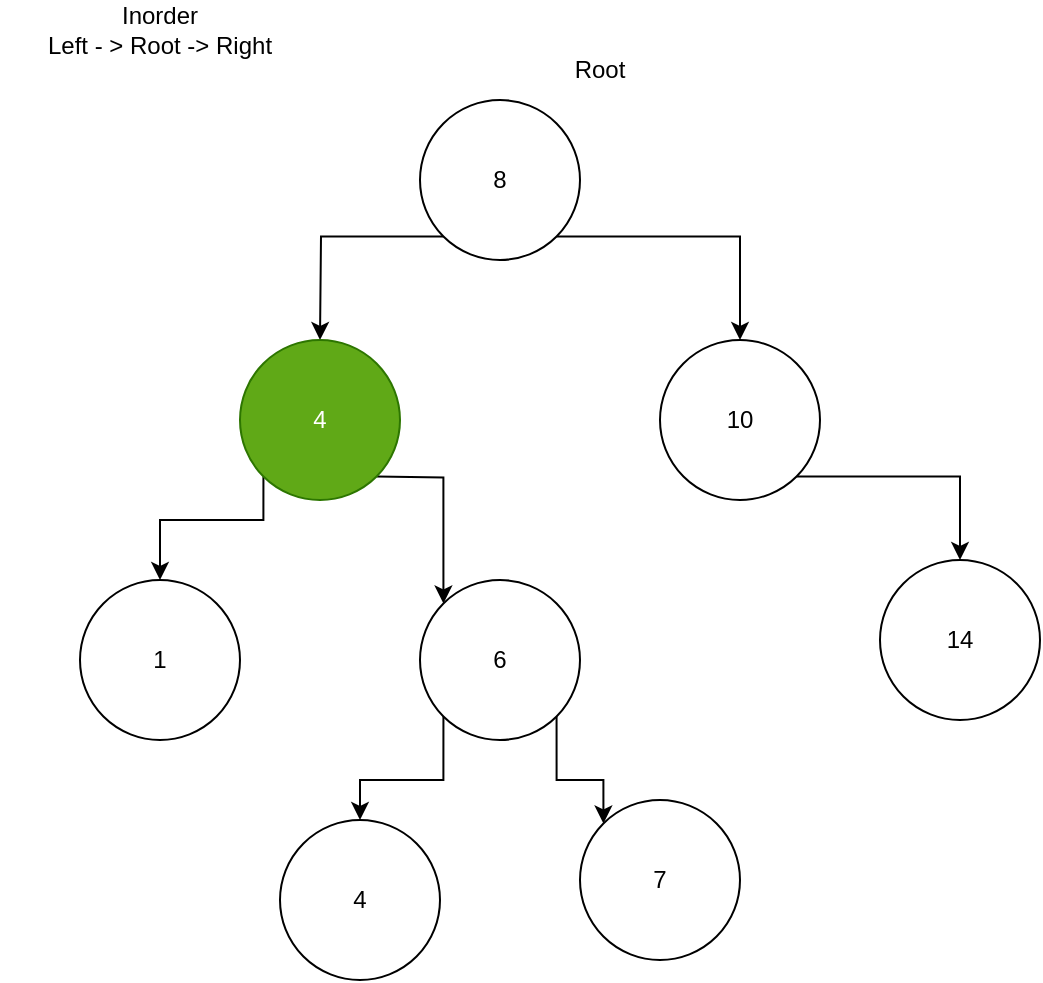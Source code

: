 <mxfile version="15.5.4" type="embed"><diagram id="B3m0CaU_r2RyEry8Hky8" name="Page-1"><mxGraphModel dx="752" dy="645" grid="1" gridSize="10" guides="1" tooltips="1" connect="1" arrows="1" fold="1" page="1" pageScale="1" pageWidth="850" pageHeight="1100" math="0" shadow="0"><root><mxCell id="0"/><mxCell id="1" parent="0"/><mxCell id="9" style="edgeStyle=orthogonalEdgeStyle;rounded=0;orthogonalLoop=1;jettySize=auto;html=1;exitX=0;exitY=1;exitDx=0;exitDy=0;entryX=0.5;entryY=0;entryDx=0;entryDy=0;" parent="1" source="2" edge="1"><mxGeometry relative="1" as="geometry"><mxPoint x="190" y="200" as="targetPoint"/></mxGeometry></mxCell><mxCell id="10" style="edgeStyle=orthogonalEdgeStyle;rounded=0;orthogonalLoop=1;jettySize=auto;html=1;exitX=1;exitY=1;exitDx=0;exitDy=0;entryX=0.5;entryY=0;entryDx=0;entryDy=0;" parent="1" source="2" target="3" edge="1"><mxGeometry relative="1" as="geometry"/></mxCell><mxCell id="2" value="8" style="ellipse;whiteSpace=wrap;html=1;aspect=fixed;" parent="1" vertex="1"><mxGeometry x="240" y="80" width="80" height="80" as="geometry"/></mxCell><mxCell id="8" style="edgeStyle=orthogonalEdgeStyle;rounded=0;orthogonalLoop=1;jettySize=auto;html=1;exitX=1;exitY=1;exitDx=0;exitDy=0;" parent="1" source="3" target="7" edge="1"><mxGeometry relative="1" as="geometry"/></mxCell><mxCell id="3" value="10" style="ellipse;whiteSpace=wrap;html=1;aspect=fixed;" parent="1" vertex="1"><mxGeometry x="360" y="200" width="80" height="80" as="geometry"/></mxCell><mxCell id="13" style="edgeStyle=orthogonalEdgeStyle;rounded=0;orthogonalLoop=1;jettySize=auto;html=1;exitX=0;exitY=1;exitDx=0;exitDy=0;entryX=0.5;entryY=0;entryDx=0;entryDy=0;" parent="1" target="12" edge="1"><mxGeometry relative="1" as="geometry"><Array as="points"><mxPoint x="162" y="290"/><mxPoint x="110" y="290"/></Array><mxPoint x="161.716" y="268.284" as="sourcePoint"/></mxGeometry></mxCell><mxCell id="21" style="edgeStyle=orthogonalEdgeStyle;rounded=0;orthogonalLoop=1;jettySize=auto;html=1;exitX=1;exitY=1;exitDx=0;exitDy=0;entryX=0;entryY=0;entryDx=0;entryDy=0;" parent="1" target="20" edge="1"><mxGeometry relative="1" as="geometry"><mxPoint x="218.284" y="268.284" as="sourcePoint"/></mxGeometry></mxCell><mxCell id="7" value="14" style="ellipse;whiteSpace=wrap;html=1;aspect=fixed;" parent="1" vertex="1"><mxGeometry x="470" y="310" width="80" height="80" as="geometry"/></mxCell><mxCell id="11" value="Root" style="text;html=1;strokeColor=none;fillColor=none;align=center;verticalAlign=middle;whiteSpace=wrap;rounded=0;" parent="1" vertex="1"><mxGeometry x="300" y="50" width="60" height="30" as="geometry"/></mxCell><mxCell id="12" value="1" style="ellipse;whiteSpace=wrap;html=1;aspect=fixed;" parent="1" vertex="1"><mxGeometry x="70" y="320" width="80" height="80" as="geometry"/></mxCell><mxCell id="18" value="7" style="ellipse;whiteSpace=wrap;html=1;aspect=fixed;" parent="1" vertex="1"><mxGeometry x="320" y="430" width="80" height="80" as="geometry"/></mxCell><mxCell id="22" style="edgeStyle=orthogonalEdgeStyle;rounded=0;orthogonalLoop=1;jettySize=auto;html=1;exitX=1;exitY=1;exitDx=0;exitDy=0;entryX=0;entryY=0;entryDx=0;entryDy=0;" parent="1" source="20" target="18" edge="1"><mxGeometry relative="1" as="geometry"/></mxCell><mxCell id="30" style="edgeStyle=orthogonalEdgeStyle;rounded=0;orthogonalLoop=1;jettySize=auto;html=1;exitX=0;exitY=1;exitDx=0;exitDy=0;entryX=0.5;entryY=0;entryDx=0;entryDy=0;" edge="1" parent="1" source="20" target="29"><mxGeometry relative="1" as="geometry"/></mxCell><mxCell id="20" value="6" style="ellipse;whiteSpace=wrap;html=1;aspect=fixed;" parent="1" vertex="1"><mxGeometry x="240" y="320" width="80" height="80" as="geometry"/></mxCell><mxCell id="26" value="Inorder&lt;br&gt;Left - &amp;gt; Root -&amp;gt; Right" style="text;html=1;strokeColor=none;fillColor=none;align=center;verticalAlign=middle;whiteSpace=wrap;rounded=0;" parent="1" vertex="1"><mxGeometry x="30" y="30" width="160" height="30" as="geometry"/></mxCell><mxCell id="27" value="4" style="ellipse;whiteSpace=wrap;html=1;aspect=fixed;fillColor=#60a917;fontColor=#ffffff;strokeColor=#2D7600;" parent="1" vertex="1"><mxGeometry x="150" y="200" width="80" height="80" as="geometry"/></mxCell><mxCell id="29" value="4" style="ellipse;whiteSpace=wrap;html=1;aspect=fixed;" vertex="1" parent="1"><mxGeometry x="170" y="440" width="80" height="80" as="geometry"/></mxCell></root></mxGraphModel></diagram></mxfile>